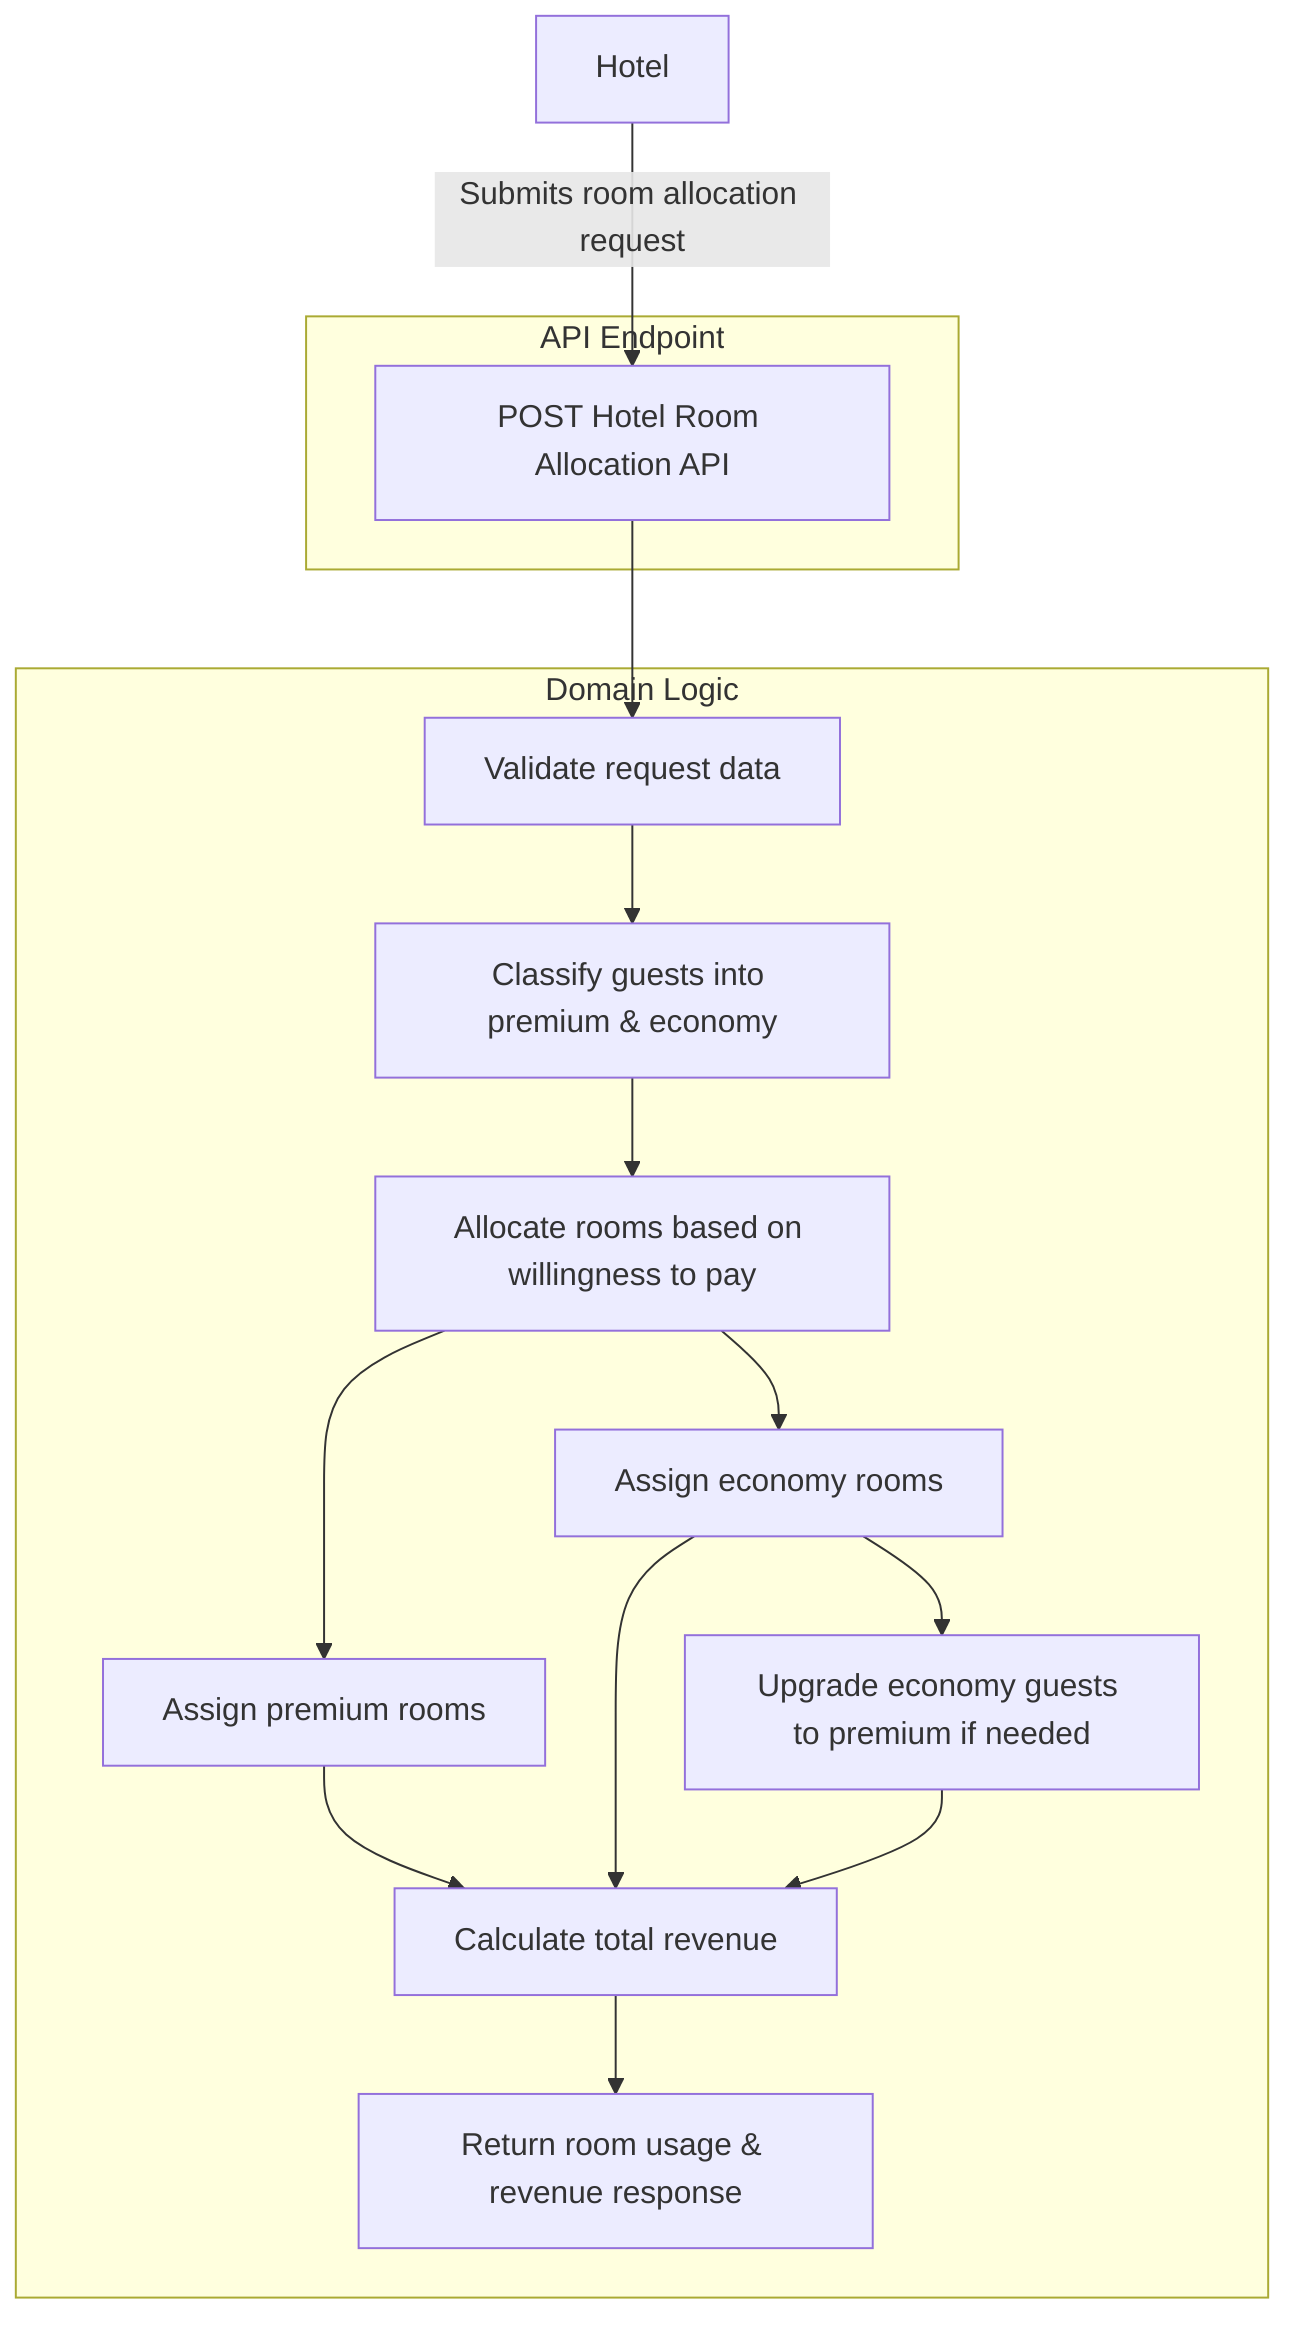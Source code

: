%% Mermaid Use Case Diagram
%% Actor and use cases for the Hotel Room Allocation API

%% Required directive
%%{ init: { "theme": "default" } }%%

%% Define diagram type
%% Note: Mermaid does not have native 'usecase' support, so we simulate it with graph

graph TD

    A[Hotel] -->|Submits room allocation request| UC1[POST Hotel Room Allocation API]
    UC1 --> UC2[Validate request data]
    UC2 --> UC3[Classify guests into premium & economy]
    UC3 --> UC4[Allocate rooms based on willingness to pay]
    UC4 --> UC5[Assign premium rooms]
    UC4 --> UC6[Assign economy rooms]
    UC6 --> UC7[Upgrade economy guests to premium if needed]
    UC5 --> UC8[Calculate total revenue]
    UC6 --> UC8[Calculate total revenue]
    UC7 --> UC8[Calculate total revenue]
    UC8 --> UC9[Return room usage & revenue response]

    subgraph API Endpoint
      UC1
    end

    subgraph Domain Logic
      UC2
      UC3
      UC4
      UC5
      UC6
      UC7
      UC8
      UC9
    end